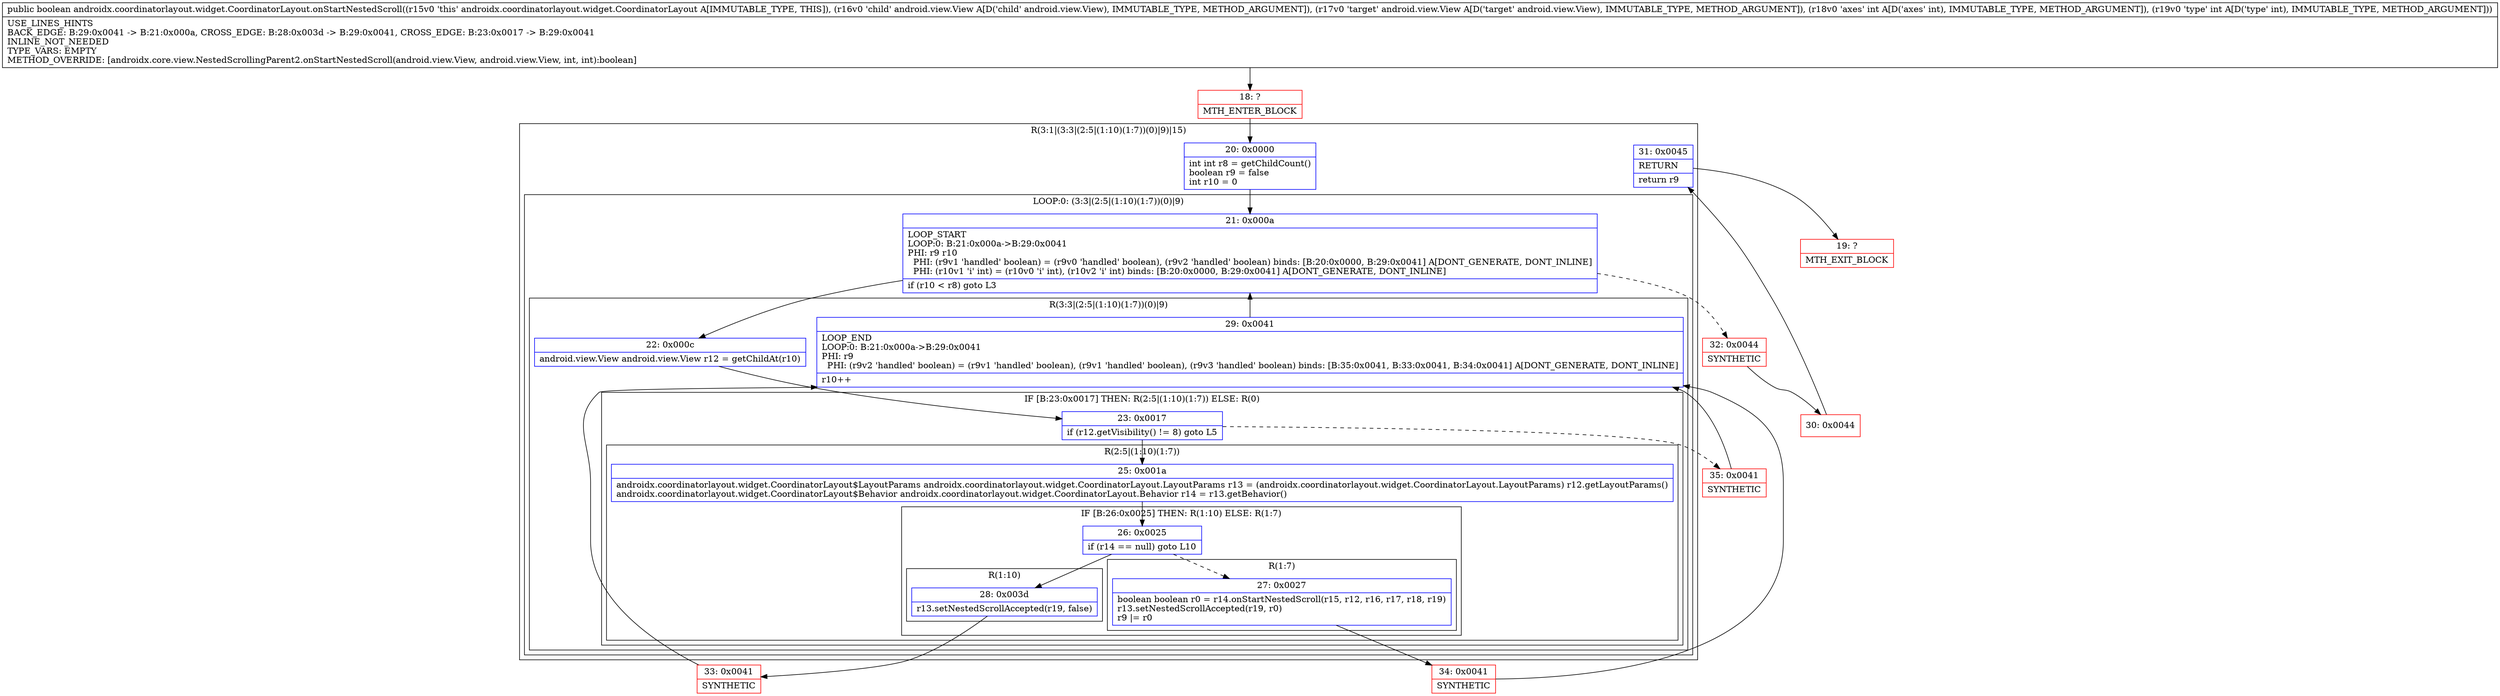 digraph "CFG forandroidx.coordinatorlayout.widget.CoordinatorLayout.onStartNestedScroll(Landroid\/view\/View;Landroid\/view\/View;II)Z" {
subgraph cluster_Region_1208319824 {
label = "R(3:1|(3:3|(2:5|(1:10)(1:7))(0)|9)|15)";
node [shape=record,color=blue];
Node_20 [shape=record,label="{20\:\ 0x0000|int int r8 = getChildCount()\lboolean r9 = false\lint r10 = 0\l}"];
subgraph cluster_LoopRegion_342262657 {
label = "LOOP:0: (3:3|(2:5|(1:10)(1:7))(0)|9)";
node [shape=record,color=blue];
Node_21 [shape=record,label="{21\:\ 0x000a|LOOP_START\lLOOP:0: B:21:0x000a\-\>B:29:0x0041\lPHI: r9 r10 \l  PHI: (r9v1 'handled' boolean) = (r9v0 'handled' boolean), (r9v2 'handled' boolean) binds: [B:20:0x0000, B:29:0x0041] A[DONT_GENERATE, DONT_INLINE]\l  PHI: (r10v1 'i' int) = (r10v0 'i' int), (r10v2 'i' int) binds: [B:20:0x0000, B:29:0x0041] A[DONT_GENERATE, DONT_INLINE]\l|if (r10 \< r8) goto L3\l}"];
subgraph cluster_Region_353571663 {
label = "R(3:3|(2:5|(1:10)(1:7))(0)|9)";
node [shape=record,color=blue];
Node_22 [shape=record,label="{22\:\ 0x000c|android.view.View android.view.View r12 = getChildAt(r10)\l}"];
subgraph cluster_IfRegion_1989083458 {
label = "IF [B:23:0x0017] THEN: R(2:5|(1:10)(1:7)) ELSE: R(0)";
node [shape=record,color=blue];
Node_23 [shape=record,label="{23\:\ 0x0017|if (r12.getVisibility() != 8) goto L5\l}"];
subgraph cluster_Region_1456860825 {
label = "R(2:5|(1:10)(1:7))";
node [shape=record,color=blue];
Node_25 [shape=record,label="{25\:\ 0x001a|androidx.coordinatorlayout.widget.CoordinatorLayout$LayoutParams androidx.coordinatorlayout.widget.CoordinatorLayout.LayoutParams r13 = (androidx.coordinatorlayout.widget.CoordinatorLayout.LayoutParams) r12.getLayoutParams()\landroidx.coordinatorlayout.widget.CoordinatorLayout$Behavior androidx.coordinatorlayout.widget.CoordinatorLayout.Behavior r14 = r13.getBehavior()\l}"];
subgraph cluster_IfRegion_64169520 {
label = "IF [B:26:0x0025] THEN: R(1:10) ELSE: R(1:7)";
node [shape=record,color=blue];
Node_26 [shape=record,label="{26\:\ 0x0025|if (r14 == null) goto L10\l}"];
subgraph cluster_Region_240633310 {
label = "R(1:10)";
node [shape=record,color=blue];
Node_28 [shape=record,label="{28\:\ 0x003d|r13.setNestedScrollAccepted(r19, false)\l}"];
}
subgraph cluster_Region_1988484086 {
label = "R(1:7)";
node [shape=record,color=blue];
Node_27 [shape=record,label="{27\:\ 0x0027|boolean boolean r0 = r14.onStartNestedScroll(r15, r12, r16, r17, r18, r19)\lr13.setNestedScrollAccepted(r19, r0)\lr9 \|= r0\l}"];
}
}
}
subgraph cluster_Region_1440932791 {
label = "R(0)";
node [shape=record,color=blue];
}
}
Node_29 [shape=record,label="{29\:\ 0x0041|LOOP_END\lLOOP:0: B:21:0x000a\-\>B:29:0x0041\lPHI: r9 \l  PHI: (r9v2 'handled' boolean) = (r9v1 'handled' boolean), (r9v1 'handled' boolean), (r9v3 'handled' boolean) binds: [B:35:0x0041, B:33:0x0041, B:34:0x0041] A[DONT_GENERATE, DONT_INLINE]\l|r10++\l}"];
}
}
Node_31 [shape=record,label="{31\:\ 0x0045|RETURN\l|return r9\l}"];
}
Node_18 [shape=record,color=red,label="{18\:\ ?|MTH_ENTER_BLOCK\l}"];
Node_34 [shape=record,color=red,label="{34\:\ 0x0041|SYNTHETIC\l}"];
Node_33 [shape=record,color=red,label="{33\:\ 0x0041|SYNTHETIC\l}"];
Node_35 [shape=record,color=red,label="{35\:\ 0x0041|SYNTHETIC\l}"];
Node_32 [shape=record,color=red,label="{32\:\ 0x0044|SYNTHETIC\l}"];
Node_30 [shape=record,color=red,label="{30\:\ 0x0044}"];
Node_19 [shape=record,color=red,label="{19\:\ ?|MTH_EXIT_BLOCK\l}"];
MethodNode[shape=record,label="{public boolean androidx.coordinatorlayout.widget.CoordinatorLayout.onStartNestedScroll((r15v0 'this' androidx.coordinatorlayout.widget.CoordinatorLayout A[IMMUTABLE_TYPE, THIS]), (r16v0 'child' android.view.View A[D('child' android.view.View), IMMUTABLE_TYPE, METHOD_ARGUMENT]), (r17v0 'target' android.view.View A[D('target' android.view.View), IMMUTABLE_TYPE, METHOD_ARGUMENT]), (r18v0 'axes' int A[D('axes' int), IMMUTABLE_TYPE, METHOD_ARGUMENT]), (r19v0 'type' int A[D('type' int), IMMUTABLE_TYPE, METHOD_ARGUMENT]))  | USE_LINES_HINTS\lBACK_EDGE: B:29:0x0041 \-\> B:21:0x000a, CROSS_EDGE: B:28:0x003d \-\> B:29:0x0041, CROSS_EDGE: B:23:0x0017 \-\> B:29:0x0041\lINLINE_NOT_NEEDED\lTYPE_VARS: EMPTY\lMETHOD_OVERRIDE: [androidx.core.view.NestedScrollingParent2.onStartNestedScroll(android.view.View, android.view.View, int, int):boolean]\l}"];
MethodNode -> Node_18;Node_20 -> Node_21;
Node_21 -> Node_22;
Node_21 -> Node_32[style=dashed];
Node_22 -> Node_23;
Node_23 -> Node_25;
Node_23 -> Node_35[style=dashed];
Node_25 -> Node_26;
Node_26 -> Node_27[style=dashed];
Node_26 -> Node_28;
Node_28 -> Node_33;
Node_27 -> Node_34;
Node_29 -> Node_21;
Node_31 -> Node_19;
Node_18 -> Node_20;
Node_34 -> Node_29;
Node_33 -> Node_29;
Node_35 -> Node_29;
Node_32 -> Node_30;
Node_30 -> Node_31;
}

